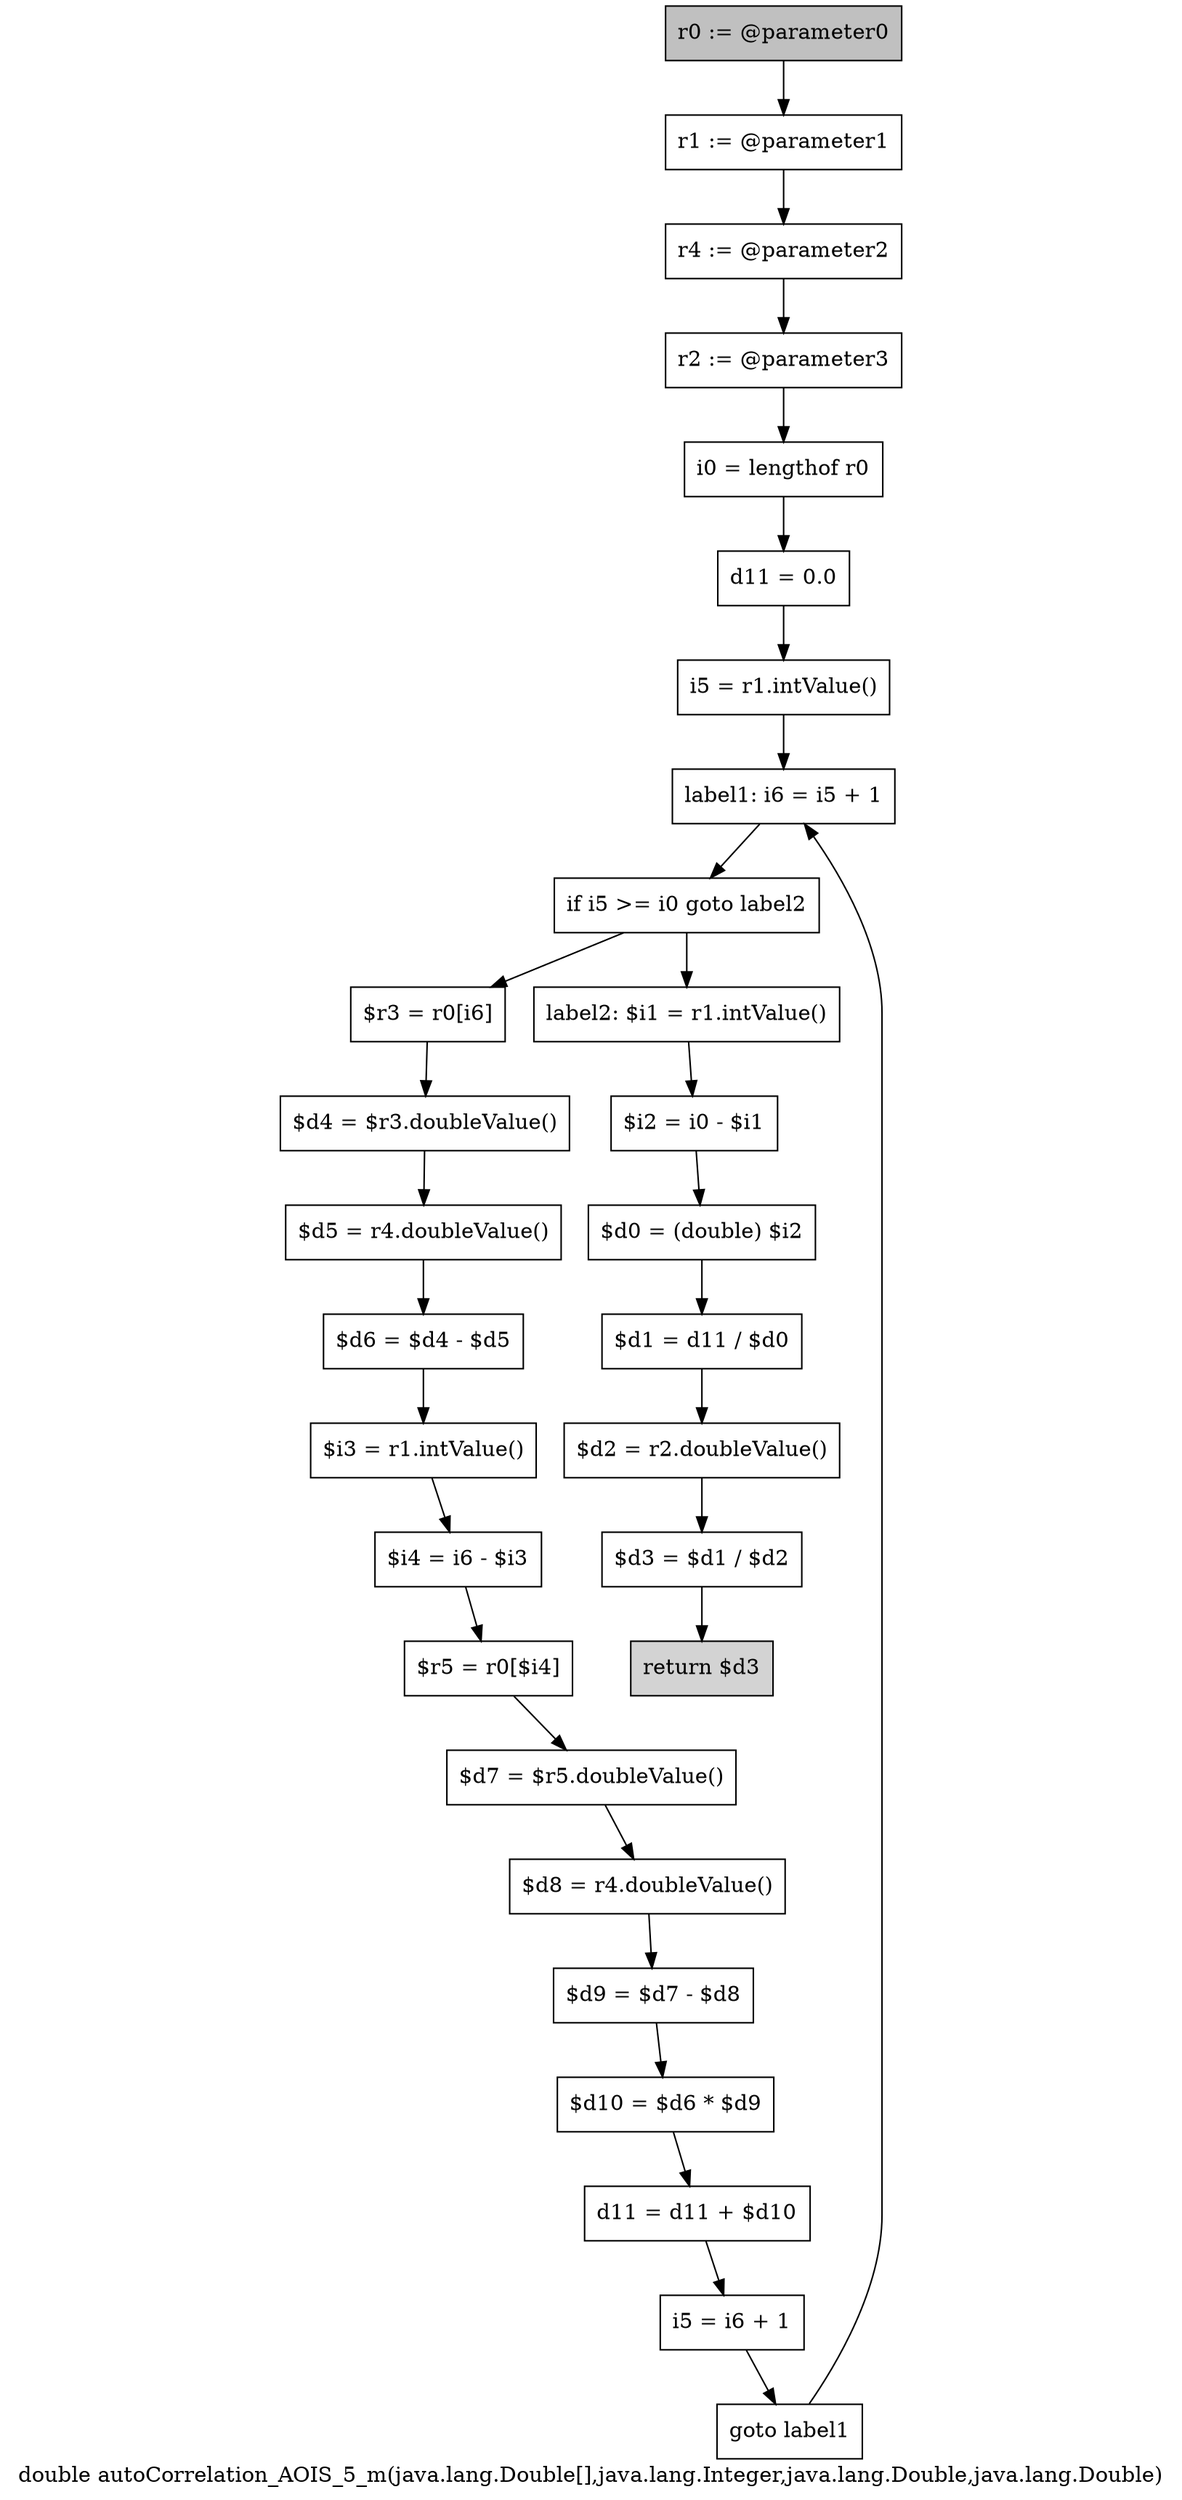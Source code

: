 digraph "double autoCorrelation_AOIS_5_m(java.lang.Double[],java.lang.Integer,java.lang.Double,java.lang.Double)" {
    label="double autoCorrelation_AOIS_5_m(java.lang.Double[],java.lang.Integer,java.lang.Double,java.lang.Double)";
    node [shape=box];
    "0" [style=filled,fillcolor=gray,label="r0 := @parameter0",];
    "1" [label="r1 := @parameter1",];
    "0"->"1";
    "2" [label="r4 := @parameter2",];
    "1"->"2";
    "3" [label="r2 := @parameter3",];
    "2"->"3";
    "4" [label="i0 = lengthof r0",];
    "3"->"4";
    "5" [label="d11 = 0.0",];
    "4"->"5";
    "6" [label="i5 = r1.intValue()",];
    "5"->"6";
    "7" [label="label1: i6 = i5 + 1",];
    "6"->"7";
    "8" [label="if i5 >= i0 goto label2",];
    "7"->"8";
    "9" [label="$r3 = r0[i6]",];
    "8"->"9";
    "23" [label="label2: $i1 = r1.intValue()",];
    "8"->"23";
    "10" [label="$d4 = $r3.doubleValue()",];
    "9"->"10";
    "11" [label="$d5 = r4.doubleValue()",];
    "10"->"11";
    "12" [label="$d6 = $d4 - $d5",];
    "11"->"12";
    "13" [label="$i3 = r1.intValue()",];
    "12"->"13";
    "14" [label="$i4 = i6 - $i3",];
    "13"->"14";
    "15" [label="$r5 = r0[$i4]",];
    "14"->"15";
    "16" [label="$d7 = $r5.doubleValue()",];
    "15"->"16";
    "17" [label="$d8 = r4.doubleValue()",];
    "16"->"17";
    "18" [label="$d9 = $d7 - $d8",];
    "17"->"18";
    "19" [label="$d10 = $d6 * $d9",];
    "18"->"19";
    "20" [label="d11 = d11 + $d10",];
    "19"->"20";
    "21" [label="i5 = i6 + 1",];
    "20"->"21";
    "22" [label="goto label1",];
    "21"->"22";
    "22"->"7";
    "24" [label="$i2 = i0 - $i1",];
    "23"->"24";
    "25" [label="$d0 = (double) $i2",];
    "24"->"25";
    "26" [label="$d1 = d11 / $d0",];
    "25"->"26";
    "27" [label="$d2 = r2.doubleValue()",];
    "26"->"27";
    "28" [label="$d3 = $d1 / $d2",];
    "27"->"28";
    "29" [style=filled,fillcolor=lightgray,label="return $d3",];
    "28"->"29";
}
